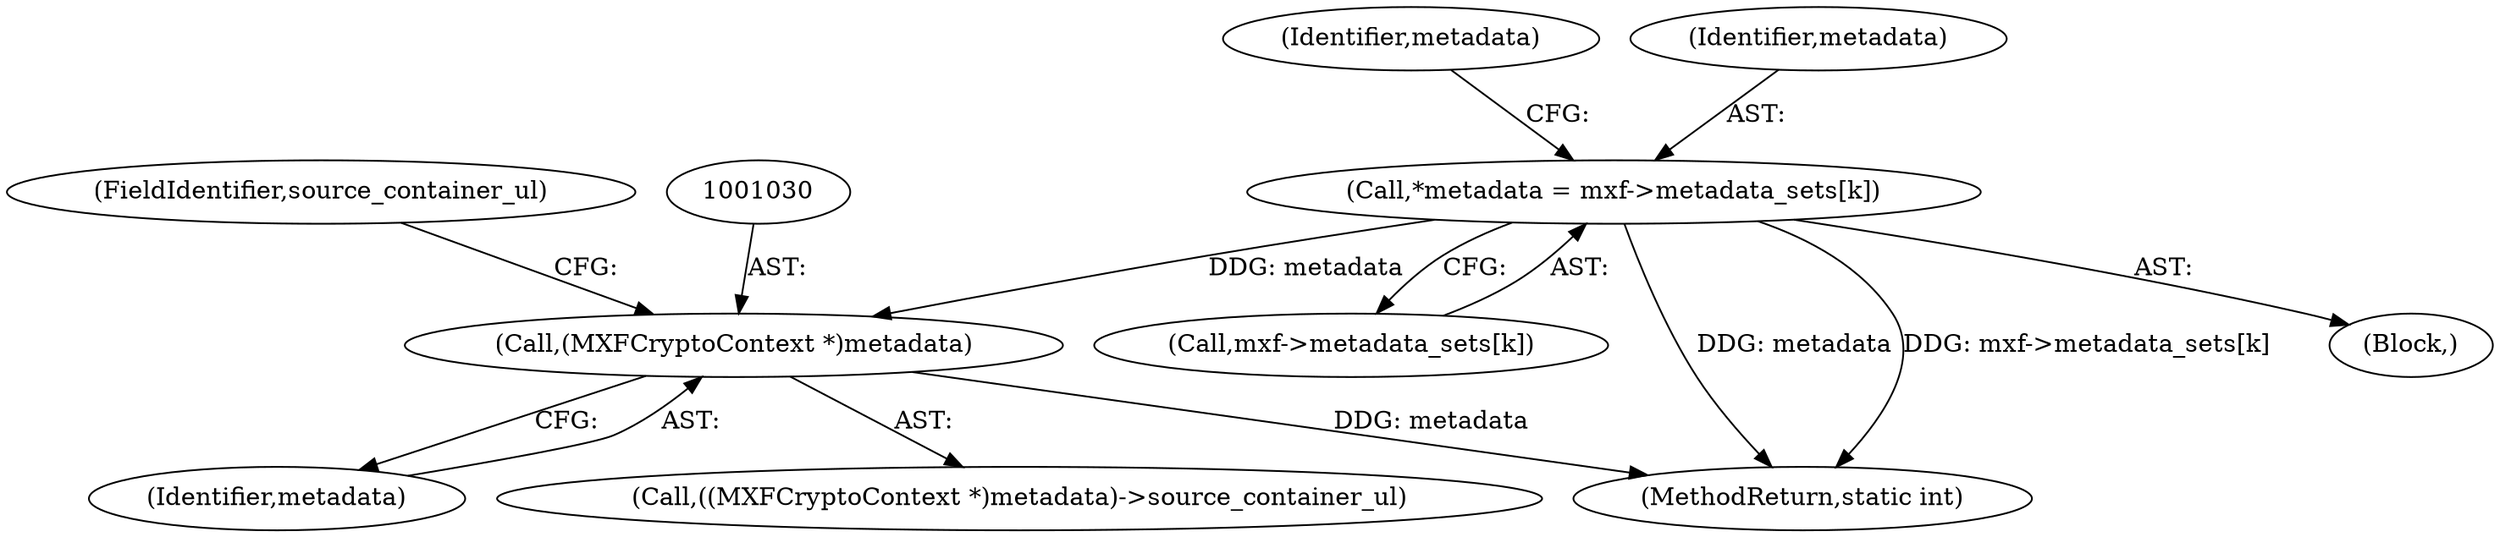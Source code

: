 digraph "0_FFmpeg_bab0716c7f4793ec42e05a5aa7e80d82a0dd4e75@array" {
"1001011" [label="(Call,*metadata = mxf->metadata_sets[k])"];
"1001029" [label="(Call,(MXFCryptoContext *)metadata)"];
"1001032" [label="(FieldIdentifier,source_container_ul)"];
"1001021" [label="(Identifier,metadata)"];
"1001013" [label="(Call,mxf->metadata_sets[k])"];
"1001991" [label="(MethodReturn,static int)"];
"1001031" [label="(Identifier,metadata)"];
"1001012" [label="(Identifier,metadata)"];
"1001028" [label="(Call,((MXFCryptoContext *)metadata)->source_container_ul)"];
"1001009" [label="(Block,)"];
"1001011" [label="(Call,*metadata = mxf->metadata_sets[k])"];
"1001029" [label="(Call,(MXFCryptoContext *)metadata)"];
"1001011" -> "1001009"  [label="AST: "];
"1001011" -> "1001013"  [label="CFG: "];
"1001012" -> "1001011"  [label="AST: "];
"1001013" -> "1001011"  [label="AST: "];
"1001021" -> "1001011"  [label="CFG: "];
"1001011" -> "1001991"  [label="DDG: metadata"];
"1001011" -> "1001991"  [label="DDG: mxf->metadata_sets[k]"];
"1001011" -> "1001029"  [label="DDG: metadata"];
"1001029" -> "1001028"  [label="AST: "];
"1001029" -> "1001031"  [label="CFG: "];
"1001030" -> "1001029"  [label="AST: "];
"1001031" -> "1001029"  [label="AST: "];
"1001032" -> "1001029"  [label="CFG: "];
"1001029" -> "1001991"  [label="DDG: metadata"];
}
